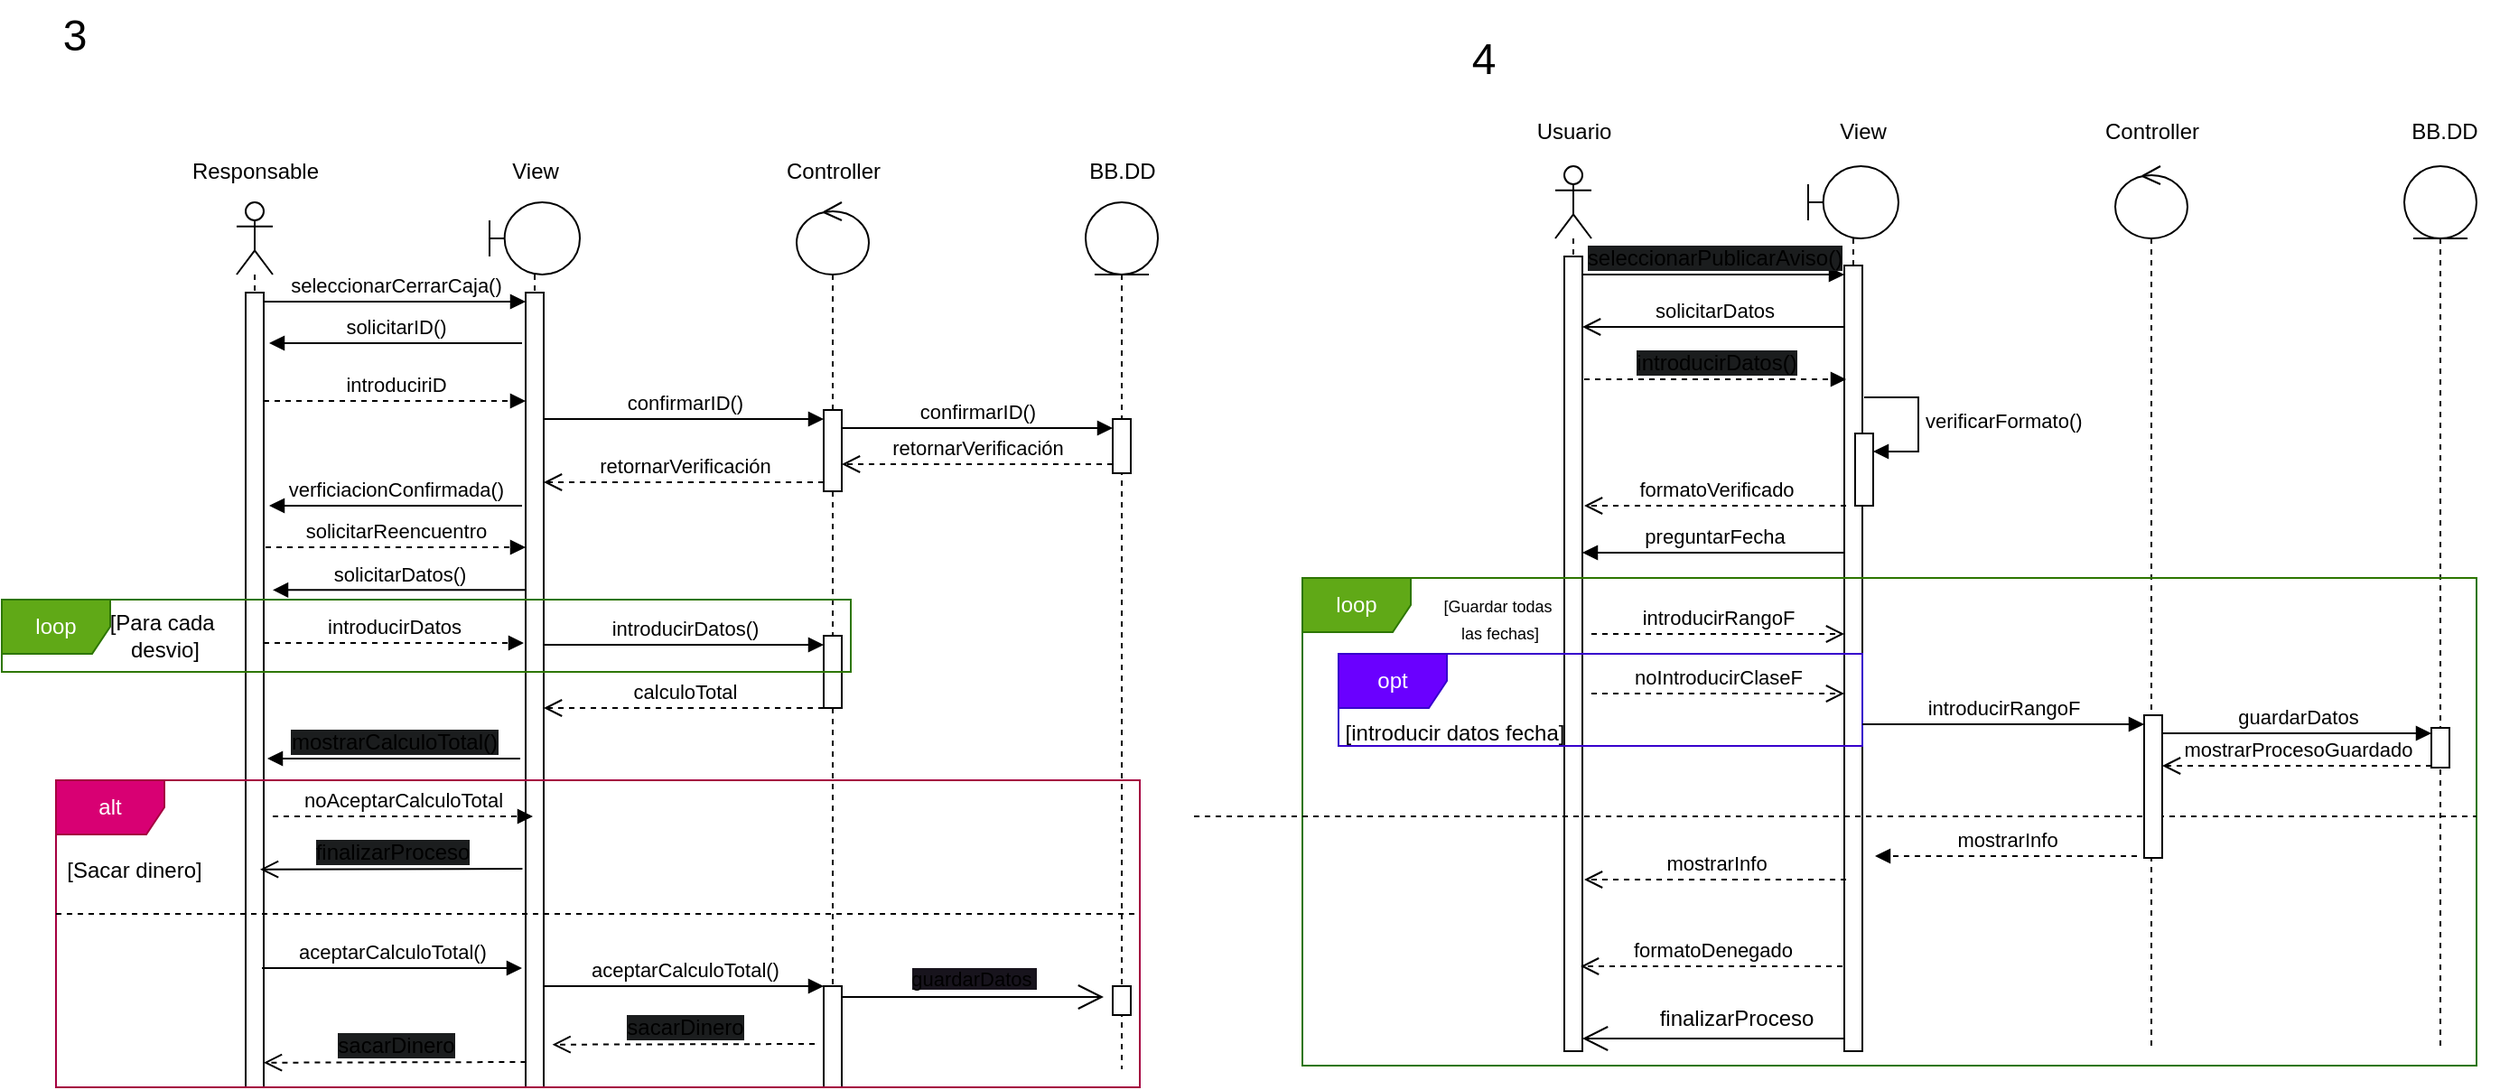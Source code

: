 <mxfile version="24.7.17">
  <diagram name="Página-1" id="bCgJ6JT6X58QRZu8vhkq">
    <mxGraphModel dx="782" dy="908" grid="1" gridSize="10" guides="1" tooltips="1" connect="1" arrows="1" fold="1" page="1" pageScale="1" pageWidth="827" pageHeight="1169" math="0" shadow="0">
      <root>
        <mxCell id="0" />
        <mxCell id="1" parent="0" />
        <mxCell id="mgjaZ6Gcmd7h5fC-XKiR-1" value="" style="shape=umlLifeline;perimeter=lifelinePerimeter;whiteSpace=wrap;html=1;container=1;dropTarget=0;collapsible=0;recursiveResize=0;outlineConnect=0;portConstraint=eastwest;newEdgeStyle={&quot;curved&quot;:0,&quot;rounded&quot;:0};participant=umlActor;" vertex="1" parent="1">
          <mxGeometry x="170" y="132" width="20" height="490" as="geometry" />
        </mxCell>
        <mxCell id="mgjaZ6Gcmd7h5fC-XKiR-5" value="" style="html=1;points=[[0,0,0,0,5],[0,1,0,0,-5],[1,0,0,0,5],[1,1,0,0,-5]];perimeter=orthogonalPerimeter;outlineConnect=0;targetShapes=umlLifeline;portConstraint=eastwest;newEdgeStyle={&quot;curved&quot;:0,&quot;rounded&quot;:0};" vertex="1" parent="mgjaZ6Gcmd7h5fC-XKiR-1">
          <mxGeometry x="5" y="50" width="10" height="440" as="geometry" />
        </mxCell>
        <mxCell id="mgjaZ6Gcmd7h5fC-XKiR-2" value="" style="shape=umlLifeline;perimeter=lifelinePerimeter;whiteSpace=wrap;html=1;container=1;dropTarget=0;collapsible=0;recursiveResize=0;outlineConnect=0;portConstraint=eastwest;newEdgeStyle={&quot;curved&quot;:0,&quot;rounded&quot;:0};participant=umlBoundary;" vertex="1" parent="1">
          <mxGeometry x="310" y="132" width="50" height="490" as="geometry" />
        </mxCell>
        <mxCell id="mgjaZ6Gcmd7h5fC-XKiR-15" value="" style="html=1;points=[[0,0,0,0,5],[0,1,0,0,-5],[1,0,0,0,5],[1,1,0,0,-5]];perimeter=orthogonalPerimeter;outlineConnect=0;targetShapes=umlLifeline;portConstraint=eastwest;newEdgeStyle={&quot;curved&quot;:0,&quot;rounded&quot;:0};" vertex="1" parent="mgjaZ6Gcmd7h5fC-XKiR-2">
          <mxGeometry x="20" y="50" width="10" height="440" as="geometry" />
        </mxCell>
        <mxCell id="mgjaZ6Gcmd7h5fC-XKiR-3" value="" style="shape=umlLifeline;perimeter=lifelinePerimeter;whiteSpace=wrap;html=1;container=1;dropTarget=0;collapsible=0;recursiveResize=0;outlineConnect=0;portConstraint=eastwest;newEdgeStyle={&quot;curved&quot;:0,&quot;rounded&quot;:0};participant=umlEntity;" vertex="1" parent="1">
          <mxGeometry x="640" y="132" width="40" height="480" as="geometry" />
        </mxCell>
        <mxCell id="mgjaZ6Gcmd7h5fC-XKiR-4" value="" style="shape=umlLifeline;perimeter=lifelinePerimeter;whiteSpace=wrap;html=1;container=1;dropTarget=0;collapsible=0;recursiveResize=0;outlineConnect=0;portConstraint=eastwest;newEdgeStyle={&quot;curved&quot;:0,&quot;rounded&quot;:0};participant=umlControl;" vertex="1" parent="1">
          <mxGeometry x="480" y="132" width="40" height="490" as="geometry" />
        </mxCell>
        <mxCell id="mgjaZ6Gcmd7h5fC-XKiR-35" value="" style="html=1;points=[[0,0,0,0,5],[0,1,0,0,-5],[1,0,0,0,5],[1,1,0,0,-5]];perimeter=orthogonalPerimeter;outlineConnect=0;targetShapes=umlLifeline;portConstraint=eastwest;newEdgeStyle={&quot;curved&quot;:0,&quot;rounded&quot;:0};" vertex="1" parent="mgjaZ6Gcmd7h5fC-XKiR-4">
          <mxGeometry x="15" y="240" width="10" height="40" as="geometry" />
        </mxCell>
        <mxCell id="mgjaZ6Gcmd7h5fC-XKiR-50" value="" style="html=1;points=[[0,0,0,0,5],[0,1,0,0,-5],[1,0,0,0,5],[1,1,0,0,-5]];perimeter=orthogonalPerimeter;outlineConnect=0;targetShapes=umlLifeline;portConstraint=eastwest;newEdgeStyle={&quot;curved&quot;:0,&quot;rounded&quot;:0};" vertex="1" parent="mgjaZ6Gcmd7h5fC-XKiR-4">
          <mxGeometry x="15" y="434" width="10" height="56" as="geometry" />
        </mxCell>
        <mxCell id="mgjaZ6Gcmd7h5fC-XKiR-6" value="" style="shape=umlLifeline;perimeter=lifelinePerimeter;whiteSpace=wrap;html=1;container=1;dropTarget=0;collapsible=0;recursiveResize=0;outlineConnect=0;portConstraint=eastwest;newEdgeStyle={&quot;curved&quot;:0,&quot;rounded&quot;:0};participant=umlActor;" vertex="1" parent="1">
          <mxGeometry x="900" y="112" width="20" height="490" as="geometry" />
        </mxCell>
        <mxCell id="mgjaZ6Gcmd7h5fC-XKiR-7" value="" style="html=1;points=[[0,0,0,0,5],[0,1,0,0,-5],[1,0,0,0,5],[1,1,0,0,-5]];perimeter=orthogonalPerimeter;outlineConnect=0;targetShapes=umlLifeline;portConstraint=eastwest;newEdgeStyle={&quot;curved&quot;:0,&quot;rounded&quot;:0};" vertex="1" parent="mgjaZ6Gcmd7h5fC-XKiR-6">
          <mxGeometry x="5" y="50" width="10" height="440" as="geometry" />
        </mxCell>
        <mxCell id="mgjaZ6Gcmd7h5fC-XKiR-8" value="" style="shape=umlLifeline;perimeter=lifelinePerimeter;whiteSpace=wrap;html=1;container=1;dropTarget=0;collapsible=0;recursiveResize=0;outlineConnect=0;portConstraint=eastwest;newEdgeStyle={&quot;curved&quot;:0,&quot;rounded&quot;:0};participant=umlBoundary;" vertex="1" parent="1">
          <mxGeometry x="1040" y="112" width="50" height="490" as="geometry" />
        </mxCell>
        <mxCell id="mgjaZ6Gcmd7h5fC-XKiR-75" value="" style="html=1;points=[[0,0,0,0,5],[0,1,0,0,-5],[1,0,0,0,5],[1,1,0,0,-5]];perimeter=orthogonalPerimeter;outlineConnect=0;targetShapes=umlLifeline;portConstraint=eastwest;newEdgeStyle={&quot;curved&quot;:0,&quot;rounded&quot;:0};" vertex="1" parent="mgjaZ6Gcmd7h5fC-XKiR-8">
          <mxGeometry x="20" y="55" width="10" height="435" as="geometry" />
        </mxCell>
        <mxCell id="mgjaZ6Gcmd7h5fC-XKiR-77" value="solicitarDatos" style="html=1;verticalAlign=bottom;endArrow=open;endSize=8;curved=0;rounded=0;exitX=0;exitY=1;exitDx=0;exitDy=-5;" edge="1" parent="mgjaZ6Gcmd7h5fC-XKiR-8">
          <mxGeometry relative="1" as="geometry">
            <mxPoint x="-125" y="89" as="targetPoint" />
            <mxPoint x="20" y="89" as="sourcePoint" />
          </mxGeometry>
        </mxCell>
        <mxCell id="mgjaZ6Gcmd7h5fC-XKiR-9" value="" style="shape=umlLifeline;perimeter=lifelinePerimeter;whiteSpace=wrap;html=1;container=1;dropTarget=0;collapsible=0;recursiveResize=0;outlineConnect=0;portConstraint=eastwest;newEdgeStyle={&quot;curved&quot;:0,&quot;rounded&quot;:0};participant=umlEntity;" vertex="1" parent="1">
          <mxGeometry x="1370" y="112" width="40" height="488" as="geometry" />
        </mxCell>
        <mxCell id="mgjaZ6Gcmd7h5fC-XKiR-10" value="" style="shape=umlLifeline;perimeter=lifelinePerimeter;whiteSpace=wrap;html=1;container=1;dropTarget=0;collapsible=0;recursiveResize=0;outlineConnect=0;portConstraint=eastwest;newEdgeStyle={&quot;curved&quot;:0,&quot;rounded&quot;:0};participant=umlControl;" vertex="1" parent="1">
          <mxGeometry x="1210" y="112" width="40" height="488" as="geometry" />
        </mxCell>
        <mxCell id="mgjaZ6Gcmd7h5fC-XKiR-11" value="Responsable" style="text;html=1;align=center;verticalAlign=middle;resizable=0;points=[];autosize=1;strokeColor=none;fillColor=none;" vertex="1" parent="1">
          <mxGeometry x="135" y="100" width="90" height="30" as="geometry" />
        </mxCell>
        <mxCell id="mgjaZ6Gcmd7h5fC-XKiR-12" value="View" style="text;html=1;align=center;verticalAlign=middle;resizable=0;points=[];autosize=1;strokeColor=none;fillColor=none;" vertex="1" parent="1">
          <mxGeometry x="310" y="100" width="50" height="30" as="geometry" />
        </mxCell>
        <mxCell id="mgjaZ6Gcmd7h5fC-XKiR-13" value="Controller" style="text;html=1;align=center;verticalAlign=middle;resizable=0;points=[];autosize=1;strokeColor=none;fillColor=none;" vertex="1" parent="1">
          <mxGeometry x="460" y="100" width="80" height="30" as="geometry" />
        </mxCell>
        <mxCell id="mgjaZ6Gcmd7h5fC-XKiR-14" value="BB.DD" style="text;html=1;align=center;verticalAlign=middle;resizable=0;points=[];autosize=1;strokeColor=none;fillColor=none;" vertex="1" parent="1">
          <mxGeometry x="630" y="100" width="60" height="30" as="geometry" />
        </mxCell>
        <mxCell id="mgjaZ6Gcmd7h5fC-XKiR-16" value="seleccionarCerrarCaja()" style="html=1;verticalAlign=bottom;endArrow=block;curved=0;rounded=0;entryX=0;entryY=0;entryDx=0;entryDy=5;exitX=1;exitY=0;exitDx=0;exitDy=5;exitPerimeter=0;" edge="1" target="mgjaZ6Gcmd7h5fC-XKiR-15" parent="1" source="mgjaZ6Gcmd7h5fC-XKiR-5">
          <mxGeometry relative="1" as="geometry">
            <mxPoint x="190" y="192" as="sourcePoint" />
          </mxGeometry>
        </mxCell>
        <mxCell id="mgjaZ6Gcmd7h5fC-XKiR-18" value="introduciriD" style="html=1;verticalAlign=bottom;endArrow=block;curved=0;rounded=0;entryX=0;entryY=0;entryDx=0;entryDy=5;dashed=1;" edge="1" parent="1" source="mgjaZ6Gcmd7h5fC-XKiR-5">
          <mxGeometry relative="1" as="geometry">
            <mxPoint x="190" y="242" as="sourcePoint" />
            <mxPoint x="330" y="242" as="targetPoint" />
          </mxGeometry>
        </mxCell>
        <mxCell id="mgjaZ6Gcmd7h5fC-XKiR-19" value="" style="html=1;points=[[0,0,0,0,5],[0,1,0,0,-5],[1,0,0,0,5],[1,1,0,0,-5]];perimeter=orthogonalPerimeter;outlineConnect=0;targetShapes=umlLifeline;portConstraint=eastwest;newEdgeStyle={&quot;curved&quot;:0,&quot;rounded&quot;:0};" vertex="1" parent="1">
          <mxGeometry x="495" y="247" width="10" height="45" as="geometry" />
        </mxCell>
        <mxCell id="mgjaZ6Gcmd7h5fC-XKiR-20" value="confirmarID()" style="html=1;verticalAlign=bottom;endArrow=block;curved=0;rounded=0;entryX=0;entryY=0;entryDx=0;entryDy=5;" edge="1" target="mgjaZ6Gcmd7h5fC-XKiR-19" parent="1" source="mgjaZ6Gcmd7h5fC-XKiR-15">
          <mxGeometry relative="1" as="geometry">
            <mxPoint x="425" y="252" as="sourcePoint" />
          </mxGeometry>
        </mxCell>
        <mxCell id="mgjaZ6Gcmd7h5fC-XKiR-21" value="retornarVerificación" style="html=1;verticalAlign=bottom;endArrow=open;dashed=1;endSize=8;curved=0;rounded=0;exitX=0;exitY=1;exitDx=0;exitDy=-5;" edge="1" source="mgjaZ6Gcmd7h5fC-XKiR-19" parent="1" target="mgjaZ6Gcmd7h5fC-XKiR-15">
          <mxGeometry relative="1" as="geometry">
            <mxPoint x="425" y="322" as="targetPoint" />
          </mxGeometry>
        </mxCell>
        <mxCell id="mgjaZ6Gcmd7h5fC-XKiR-22" value="" style="html=1;points=[[0,0,0,0,5],[0,1,0,0,-5],[1,0,0,0,5],[1,1,0,0,-5]];perimeter=orthogonalPerimeter;outlineConnect=0;targetShapes=umlLifeline;portConstraint=eastwest;newEdgeStyle={&quot;curved&quot;:0,&quot;rounded&quot;:0};" vertex="1" parent="1">
          <mxGeometry x="655" y="252" width="10" height="30" as="geometry" />
        </mxCell>
        <mxCell id="mgjaZ6Gcmd7h5fC-XKiR-23" value="confirmarID()" style="html=1;verticalAlign=bottom;endArrow=block;curved=0;rounded=0;entryX=0;entryY=0;entryDx=0;entryDy=5;" edge="1" target="mgjaZ6Gcmd7h5fC-XKiR-22" parent="1" source="mgjaZ6Gcmd7h5fC-XKiR-19">
          <mxGeometry relative="1" as="geometry">
            <mxPoint x="585" y="257" as="sourcePoint" />
          </mxGeometry>
        </mxCell>
        <mxCell id="mgjaZ6Gcmd7h5fC-XKiR-24" value="retornarVerificación" style="html=1;verticalAlign=bottom;endArrow=open;dashed=1;endSize=8;curved=0;rounded=0;exitX=0;exitY=1;exitDx=0;exitDy=-5;" edge="1" source="mgjaZ6Gcmd7h5fC-XKiR-22" parent="1" target="mgjaZ6Gcmd7h5fC-XKiR-19">
          <mxGeometry relative="1" as="geometry">
            <mxPoint x="585" y="327" as="targetPoint" />
          </mxGeometry>
        </mxCell>
        <mxCell id="mgjaZ6Gcmd7h5fC-XKiR-29" value="solicitarReencuentro" style="html=1;verticalAlign=bottom;endArrow=block;curved=0;rounded=0;dashed=1;" edge="1" parent="1">
          <mxGeometry relative="1" as="geometry">
            <mxPoint x="186" y="323" as="sourcePoint" />
            <mxPoint x="330" y="323" as="targetPoint" />
          </mxGeometry>
        </mxCell>
        <mxCell id="mgjaZ6Gcmd7h5fC-XKiR-32" value="introducirDatos" style="html=1;verticalAlign=bottom;endArrow=block;curved=0;rounded=0;dashed=1;" edge="1" parent="1">
          <mxGeometry relative="1" as="geometry">
            <mxPoint x="185" y="376" as="sourcePoint" />
            <mxPoint x="329" y="376" as="targetPoint" />
          </mxGeometry>
        </mxCell>
        <mxCell id="mgjaZ6Gcmd7h5fC-XKiR-33" value="loop" style="shape=umlFrame;whiteSpace=wrap;html=1;pointerEvents=0;fillColor=#60a917;fontColor=#ffffff;strokeColor=#2D7600;" vertex="1" parent="1">
          <mxGeometry x="40" y="352" width="470" height="40" as="geometry" />
        </mxCell>
        <mxCell id="mgjaZ6Gcmd7h5fC-XKiR-34" value="[Para cada&amp;nbsp;&lt;div&gt;desvio]&lt;/div&gt;" style="text;html=1;align=center;verticalAlign=middle;resizable=0;points=[];autosize=1;strokeColor=none;fillColor=none;" vertex="1" parent="1">
          <mxGeometry x="90" y="352" width="80" height="40" as="geometry" />
        </mxCell>
        <mxCell id="mgjaZ6Gcmd7h5fC-XKiR-36" value="introducirDatos()" style="html=1;verticalAlign=bottom;endArrow=block;curved=0;rounded=0;entryX=0;entryY=0;entryDx=0;entryDy=5;" edge="1" target="mgjaZ6Gcmd7h5fC-XKiR-35" parent="1">
          <mxGeometry relative="1" as="geometry">
            <mxPoint x="340" y="377" as="sourcePoint" />
          </mxGeometry>
        </mxCell>
        <mxCell id="mgjaZ6Gcmd7h5fC-XKiR-37" value="calculoTotal" style="html=1;verticalAlign=bottom;endArrow=open;dashed=1;endSize=8;curved=0;rounded=0;exitX=0;exitY=1;exitDx=0;exitDy=-5;" edge="1" parent="1">
          <mxGeometry relative="1" as="geometry">
            <mxPoint x="340" y="412" as="targetPoint" />
            <mxPoint x="495" y="412" as="sourcePoint" />
          </mxGeometry>
        </mxCell>
        <mxCell id="mgjaZ6Gcmd7h5fC-XKiR-42" value="alt" style="shape=umlFrame;whiteSpace=wrap;html=1;pointerEvents=0;fillColor=#d80073;fontColor=#ffffff;strokeColor=#A50040;" vertex="1" parent="1">
          <mxGeometry x="70" y="452" width="600" height="170" as="geometry" />
        </mxCell>
        <mxCell id="mgjaZ6Gcmd7h5fC-XKiR-48" value="aceptarCalculoTotal()" style="html=1;verticalAlign=bottom;endArrow=block;curved=0;rounded=0;" edge="1" parent="1">
          <mxGeometry relative="1" as="geometry">
            <mxPoint x="184" y="556" as="sourcePoint" />
            <mxPoint x="328" y="556" as="targetPoint" />
          </mxGeometry>
        </mxCell>
        <mxCell id="mgjaZ6Gcmd7h5fC-XKiR-49" value="aceptarCalculoTotal()" style="html=1;verticalAlign=bottom;endArrow=block;curved=0;rounded=0;" edge="1" parent="1" target="mgjaZ6Gcmd7h5fC-XKiR-50">
          <mxGeometry relative="1" as="geometry">
            <mxPoint x="340" y="566" as="sourcePoint" />
            <mxPoint x="484" y="566" as="targetPoint" />
          </mxGeometry>
        </mxCell>
        <mxCell id="mgjaZ6Gcmd7h5fC-XKiR-60" value="noAceptarCalculoTotal" style="html=1;verticalAlign=bottom;endArrow=block;curved=0;rounded=0;dashed=1;" edge="1" parent="1">
          <mxGeometry relative="1" as="geometry">
            <mxPoint x="190" y="472" as="sourcePoint" />
            <mxPoint x="334" y="472" as="targetPoint" />
          </mxGeometry>
        </mxCell>
        <mxCell id="mgjaZ6Gcmd7h5fC-XKiR-62" value="&lt;span style=&quot;font-size: 12px; background-color: rgb(27, 29, 30);&quot;&gt;finalizarProceso&lt;/span&gt;" style="html=1;verticalAlign=bottom;endArrow=open;endSize=8;curved=0;rounded=0;exitX=0;exitY=1;exitDx=0;exitDy=-5;" edge="1" parent="1">
          <mxGeometry relative="1" as="geometry">
            <mxPoint x="183" y="501.36" as="targetPoint" />
            <mxPoint x="328.21" y="501" as="sourcePoint" />
          </mxGeometry>
        </mxCell>
        <mxCell id="mgjaZ6Gcmd7h5fC-XKiR-63" value="" style="endArrow=open;endFill=1;endSize=12;html=1;rounded=0;" edge="1" parent="1">
          <mxGeometry width="160" relative="1" as="geometry">
            <mxPoint x="505" y="572" as="sourcePoint" />
            <mxPoint x="650" y="572" as="targetPoint" />
          </mxGeometry>
        </mxCell>
        <mxCell id="mgjaZ6Gcmd7h5fC-XKiR-64" value="&lt;span style=&quot;font-size: 11px; background-color: rgb(24, 20, 29);&quot;&gt;guardarDatos&amp;nbsp;&lt;/span&gt;" style="text;html=1;align=center;verticalAlign=middle;resizable=0;points=[];autosize=1;strokeColor=none;fillColor=none;" vertex="1" parent="1">
          <mxGeometry x="533" y="547" width="90" height="30" as="geometry" />
        </mxCell>
        <mxCell id="mgjaZ6Gcmd7h5fC-XKiR-53" value="" style="html=1;points=[[0,0,0,0,5],[0,1,0,0,-5],[1,0,0,0,5],[1,1,0,0,-5]];perimeter=orthogonalPerimeter;outlineConnect=0;targetShapes=umlLifeline;portConstraint=eastwest;newEdgeStyle={&quot;curved&quot;:0,&quot;rounded&quot;:0};" vertex="1" parent="1">
          <mxGeometry x="655" y="566" width="10" height="16" as="geometry" />
        </mxCell>
        <mxCell id="mgjaZ6Gcmd7h5fC-XKiR-65" value="&lt;span style=&quot;font-size: 12px; background-color: rgb(27, 29, 30);&quot;&gt;sacarDinero&lt;/span&gt;" style="html=1;verticalAlign=bottom;endArrow=open;dashed=1;endSize=8;curved=0;rounded=0;exitX=0;exitY=1;exitDx=0;exitDy=-5;" edge="1" parent="1">
          <mxGeometry relative="1" as="geometry">
            <mxPoint x="344.79" y="598.36" as="targetPoint" />
            <mxPoint x="490.0" y="598" as="sourcePoint" />
          </mxGeometry>
        </mxCell>
        <mxCell id="mgjaZ6Gcmd7h5fC-XKiR-66" value="&lt;span style=&quot;font-size: 12px; background-color: rgb(27, 29, 30);&quot;&gt;sacarDinero&lt;/span&gt;" style="html=1;verticalAlign=bottom;endArrow=open;dashed=1;endSize=8;curved=0;rounded=0;exitX=0;exitY=1;exitDx=0;exitDy=-5;" edge="1" parent="1">
          <mxGeometry relative="1" as="geometry">
            <mxPoint x="185" y="608.36" as="targetPoint" />
            <mxPoint x="330.21" y="608" as="sourcePoint" />
          </mxGeometry>
        </mxCell>
        <mxCell id="mgjaZ6Gcmd7h5fC-XKiR-67" value="" style="line;strokeWidth=1;fillColor=none;align=left;verticalAlign=middle;spacingTop=-1;spacingLeft=3;spacingRight=3;rotatable=0;labelPosition=right;points=[];portConstraint=eastwest;strokeColor=inherit;dashed=1;" vertex="1" parent="1">
          <mxGeometry x="70" y="522" width="600" height="8" as="geometry" />
        </mxCell>
        <mxCell id="mgjaZ6Gcmd7h5fC-XKiR-68" value="&lt;font style=&quot;font-size: 24px;&quot;&gt;3&lt;/font&gt;" style="text;html=1;align=center;verticalAlign=middle;resizable=0;points=[];autosize=1;strokeColor=none;fillColor=none;" vertex="1" parent="1">
          <mxGeometry x="60" y="20" width="40" height="40" as="geometry" />
        </mxCell>
        <mxCell id="mgjaZ6Gcmd7h5fC-XKiR-70" value="&lt;font style=&quot;font-size: 24px;&quot;&gt;4&lt;/font&gt;" style="text;html=1;align=center;verticalAlign=middle;resizable=0;points=[];autosize=1;strokeColor=none;fillColor=none;" vertex="1" parent="1">
          <mxGeometry x="840" y="33" width="40" height="40" as="geometry" />
        </mxCell>
        <mxCell id="mgjaZ6Gcmd7h5fC-XKiR-71" value="Usuario" style="text;html=1;align=center;verticalAlign=middle;resizable=0;points=[];autosize=1;strokeColor=none;fillColor=none;" vertex="1" parent="1">
          <mxGeometry x="880" y="78" width="60" height="30" as="geometry" />
        </mxCell>
        <mxCell id="mgjaZ6Gcmd7h5fC-XKiR-72" value="View" style="text;html=1;align=center;verticalAlign=middle;resizable=0;points=[];autosize=1;strokeColor=none;fillColor=none;" vertex="1" parent="1">
          <mxGeometry x="1045" y="78" width="50" height="30" as="geometry" />
        </mxCell>
        <mxCell id="mgjaZ6Gcmd7h5fC-XKiR-73" value="Controller" style="text;html=1;align=center;verticalAlign=middle;resizable=0;points=[];autosize=1;strokeColor=none;fillColor=none;" vertex="1" parent="1">
          <mxGeometry x="1190" y="78" width="80" height="30" as="geometry" />
        </mxCell>
        <mxCell id="mgjaZ6Gcmd7h5fC-XKiR-74" value="BB.DD" style="text;html=1;align=center;verticalAlign=middle;resizable=0;points=[];autosize=1;strokeColor=none;fillColor=none;" vertex="1" parent="1">
          <mxGeometry x="1362" y="78" width="60" height="30" as="geometry" />
        </mxCell>
        <mxCell id="mgjaZ6Gcmd7h5fC-XKiR-76" value="&lt;span style=&quot;font-size: 12px; background-color: rgb(27, 29, 30);&quot;&gt;seleccionarPublicarAviso()&lt;/span&gt;" style="html=1;verticalAlign=bottom;endArrow=block;curved=0;rounded=0;entryX=0;entryY=0;entryDx=0;entryDy=5;" edge="1" target="mgjaZ6Gcmd7h5fC-XKiR-75" parent="1" source="mgjaZ6Gcmd7h5fC-XKiR-7">
          <mxGeometry relative="1" as="geometry">
            <mxPoint x="920" y="170" as="sourcePoint" />
          </mxGeometry>
        </mxCell>
        <mxCell id="mgjaZ6Gcmd7h5fC-XKiR-78" value="&lt;span style=&quot;font-size: 12px; background-color: rgb(27, 29, 30);&quot;&gt;introducirDatos()&lt;/span&gt;" style="html=1;verticalAlign=bottom;endArrow=block;curved=0;rounded=0;entryX=0;entryY=0;entryDx=0;entryDy=5;dashed=1;" edge="1" parent="1">
          <mxGeometry relative="1" as="geometry">
            <mxPoint x="916" y="230" as="sourcePoint" />
            <mxPoint x="1061" y="230" as="targetPoint" />
          </mxGeometry>
        </mxCell>
        <mxCell id="mgjaZ6Gcmd7h5fC-XKiR-79" value="" style="html=1;points=[[0,0,0,0,5],[0,1,0,0,-5],[1,0,0,0,5],[1,1,0,0,-5]];perimeter=orthogonalPerimeter;outlineConnect=0;targetShapes=umlLifeline;portConstraint=eastwest;newEdgeStyle={&quot;curved&quot;:0,&quot;rounded&quot;:0};" vertex="1" parent="1">
          <mxGeometry x="1066" y="260" width="10" height="40" as="geometry" />
        </mxCell>
        <mxCell id="mgjaZ6Gcmd7h5fC-XKiR-80" value="verificarFormato()" style="html=1;align=left;spacingLeft=2;endArrow=block;rounded=0;edgeStyle=orthogonalEdgeStyle;curved=0;rounded=0;" edge="1" target="mgjaZ6Gcmd7h5fC-XKiR-79" parent="1">
          <mxGeometry relative="1" as="geometry">
            <mxPoint x="1071" y="240" as="sourcePoint" />
            <Array as="points">
              <mxPoint x="1101" y="270" />
            </Array>
          </mxGeometry>
        </mxCell>
        <mxCell id="mgjaZ6Gcmd7h5fC-XKiR-82" value="formatoVerificado" style="html=1;verticalAlign=bottom;endArrow=open;dashed=1;endSize=8;curved=0;rounded=0;exitX=0;exitY=1;exitDx=0;exitDy=-5;" edge="1" parent="1">
          <mxGeometry relative="1" as="geometry">
            <mxPoint x="916" y="300" as="targetPoint" />
            <mxPoint x="1061" y="300" as="sourcePoint" />
          </mxGeometry>
        </mxCell>
        <mxCell id="mgjaZ6Gcmd7h5fC-XKiR-84" value="preguntarFecha" style="html=1;verticalAlign=bottom;endArrow=block;curved=0;rounded=0;" edge="1" parent="1">
          <mxGeometry relative="1" as="geometry">
            <mxPoint x="1060" y="326" as="sourcePoint" />
            <mxPoint x="915" y="326" as="targetPoint" />
          </mxGeometry>
        </mxCell>
        <mxCell id="mgjaZ6Gcmd7h5fC-XKiR-97" value="loop" style="shape=umlFrame;whiteSpace=wrap;html=1;pointerEvents=0;fillColor=#60a917;fontColor=#ffffff;strokeColor=#2D7600;" vertex="1" parent="1">
          <mxGeometry x="760" y="340" width="650" height="270" as="geometry" />
        </mxCell>
        <mxCell id="mgjaZ6Gcmd7h5fC-XKiR-100" value="[Sacar dinero]" style="text;html=1;align=center;verticalAlign=middle;resizable=0;points=[];autosize=1;strokeColor=none;fillColor=none;" vertex="1" parent="1">
          <mxGeometry x="63" y="487" width="100" height="30" as="geometry" />
        </mxCell>
        <mxCell id="mgjaZ6Gcmd7h5fC-XKiR-102" value="&lt;font style=&quot;font-size: 9px;&quot;&gt;[Guardar todas&amp;nbsp;&lt;/font&gt;&lt;div&gt;&lt;font style=&quot;font-size: 9px;&quot;&gt;las fechas]&lt;/font&gt;&lt;/div&gt;" style="text;html=1;align=center;verticalAlign=middle;resizable=0;points=[];autosize=1;strokeColor=none;fillColor=none;" vertex="1" parent="1">
          <mxGeometry x="824" y="342" width="90" height="40" as="geometry" />
        </mxCell>
        <mxCell id="mgjaZ6Gcmd7h5fC-XKiR-108" value="" style="line;strokeWidth=1;fillColor=none;align=left;verticalAlign=middle;spacingTop=-1;spacingLeft=3;spacingRight=3;rotatable=0;labelPosition=right;points=[];portConstraint=eastwest;strokeColor=inherit;dashed=1;" vertex="1" parent="1">
          <mxGeometry x="700" y="468" width="710" height="8" as="geometry" />
        </mxCell>
        <mxCell id="mgjaZ6Gcmd7h5fC-XKiR-154" value="solicitarID()" style="html=1;verticalAlign=bottom;endArrow=block;curved=0;rounded=0;" edge="1" parent="1">
          <mxGeometry relative="1" as="geometry">
            <mxPoint x="328" y="210" as="sourcePoint" />
            <mxPoint x="188" y="210" as="targetPoint" />
          </mxGeometry>
        </mxCell>
        <mxCell id="mgjaZ6Gcmd7h5fC-XKiR-156" value="verficiacionConfirmada()" style="html=1;verticalAlign=bottom;endArrow=block;curved=0;rounded=0;" edge="1" parent="1">
          <mxGeometry relative="1" as="geometry">
            <mxPoint x="328" y="300" as="sourcePoint" />
            <mxPoint x="188" y="300" as="targetPoint" />
          </mxGeometry>
        </mxCell>
        <mxCell id="mgjaZ6Gcmd7h5fC-XKiR-157" value="solicitarDatos()" style="html=1;verticalAlign=bottom;endArrow=block;curved=0;rounded=0;" edge="1" parent="1">
          <mxGeometry relative="1" as="geometry">
            <mxPoint x="330" y="346.64" as="sourcePoint" />
            <mxPoint x="190" y="346.64" as="targetPoint" />
          </mxGeometry>
        </mxCell>
        <mxCell id="mgjaZ6Gcmd7h5fC-XKiR-158" value="&lt;span style=&quot;font-size: 12px; background-color: rgb(27, 29, 30);&quot;&gt;mostrarCalculoTotal()&lt;/span&gt;" style="html=1;verticalAlign=bottom;endArrow=block;curved=0;rounded=0;" edge="1" parent="1">
          <mxGeometry relative="1" as="geometry">
            <mxPoint x="327" y="440" as="sourcePoint" />
            <mxPoint x="187" y="440" as="targetPoint" />
          </mxGeometry>
        </mxCell>
        <mxCell id="mgjaZ6Gcmd7h5fC-XKiR-94" value="" style="html=1;points=[[0,0,0,0,5],[0,1,0,0,-5],[1,0,0,0,5],[1,1,0,0,-5]];perimeter=orthogonalPerimeter;outlineConnect=0;targetShapes=umlLifeline;portConstraint=eastwest;newEdgeStyle={&quot;curved&quot;:0,&quot;rounded&quot;:0};" vertex="1" parent="1">
          <mxGeometry x="1385" y="423" width="10" height="22" as="geometry" />
        </mxCell>
        <mxCell id="mgjaZ6Gcmd7h5fC-XKiR-89" value="" style="html=1;points=[[0,0,0,0,5],[0,1,0,0,-5],[1,0,0,0,5],[1,1,0,0,-5]];perimeter=orthogonalPerimeter;outlineConnect=0;targetShapes=umlLifeline;portConstraint=eastwest;newEdgeStyle={&quot;curved&quot;:0,&quot;rounded&quot;:0};" vertex="1" parent="1">
          <mxGeometry x="1226" y="416" width="10" height="79" as="geometry" />
        </mxCell>
        <mxCell id="mgjaZ6Gcmd7h5fC-XKiR-81" value="opt" style="shape=umlFrame;whiteSpace=wrap;html=1;pointerEvents=0;fillColor=#6a00ff;fontColor=#ffffff;strokeColor=#3700CC;" vertex="1" parent="1">
          <mxGeometry x="780" y="382" width="290" height="51" as="geometry" />
        </mxCell>
        <mxCell id="mgjaZ6Gcmd7h5fC-XKiR-86" value="introducirRangoF" style="html=1;verticalAlign=bottom;endArrow=open;dashed=1;endSize=8;curved=0;rounded=0;exitX=1;exitY=1;exitDx=0;exitDy=-5;" edge="1" parent="1">
          <mxGeometry relative="1" as="geometry">
            <mxPoint x="1060" y="371" as="targetPoint" />
            <mxPoint x="920" y="371" as="sourcePoint" />
          </mxGeometry>
        </mxCell>
        <mxCell id="mgjaZ6Gcmd7h5fC-XKiR-87" value="noIntroducirClaseF" style="html=1;verticalAlign=bottom;endArrow=open;dashed=1;endSize=8;curved=0;rounded=0;exitX=1;exitY=1;exitDx=0;exitDy=-5;" edge="1" parent="1">
          <mxGeometry relative="1" as="geometry">
            <mxPoint x="1060" y="404" as="targetPoint" />
            <mxPoint x="920" y="404" as="sourcePoint" />
          </mxGeometry>
        </mxCell>
        <mxCell id="mgjaZ6Gcmd7h5fC-XKiR-88" value="formatoDenegado" style="html=1;verticalAlign=bottom;endArrow=open;dashed=1;endSize=8;curved=0;rounded=0;exitX=0;exitY=1;exitDx=0;exitDy=-5;" edge="1" parent="1">
          <mxGeometry relative="1" as="geometry">
            <mxPoint x="914" y="555" as="targetPoint" />
            <mxPoint x="1059" y="555" as="sourcePoint" />
          </mxGeometry>
        </mxCell>
        <mxCell id="mgjaZ6Gcmd7h5fC-XKiR-90" value="introducirRangoF" style="html=1;verticalAlign=bottom;endArrow=block;curved=0;rounded=0;entryX=0;entryY=0;entryDx=0;entryDy=5;" edge="1" target="mgjaZ6Gcmd7h5fC-XKiR-89" parent="1">
          <mxGeometry relative="1" as="geometry">
            <mxPoint x="1070.0" y="421" as="sourcePoint" />
          </mxGeometry>
        </mxCell>
        <mxCell id="mgjaZ6Gcmd7h5fC-XKiR-96" value="mostrarProcesoGuardado" style="html=1;verticalAlign=bottom;endArrow=open;dashed=1;endSize=8;curved=0;rounded=0;exitX=0;exitY=1;exitDx=0;exitDy=-5;" edge="1" parent="1">
          <mxGeometry relative="1" as="geometry">
            <mxPoint x="1236" y="444" as="targetPoint" />
            <mxPoint x="1385.0" y="444" as="sourcePoint" />
          </mxGeometry>
        </mxCell>
        <mxCell id="mgjaZ6Gcmd7h5fC-XKiR-95" value="guardarDatos" style="html=1;verticalAlign=bottom;endArrow=block;curved=0;rounded=0;entryX=0;entryY=0;entryDx=0;entryDy=5;" edge="1" parent="1">
          <mxGeometry relative="1" as="geometry">
            <mxPoint x="1236" y="426.0" as="sourcePoint" />
            <mxPoint x="1385.0" y="426.0" as="targetPoint" />
          </mxGeometry>
        </mxCell>
        <mxCell id="mgjaZ6Gcmd7h5fC-XKiR-99" value="&lt;span style=&quot;font-size: 11px;&quot;&gt;&amp;nbsp;&lt;/span&gt;" style="text;html=1;align=center;verticalAlign=middle;resizable=0;points=[];autosize=1;strokeColor=none;fillColor=none;" vertex="1" parent="1">
          <mxGeometry x="825" y="491" width="30" height="30" as="geometry" />
        </mxCell>
        <mxCell id="mgjaZ6Gcmd7h5fC-XKiR-103" value="mostrarInfo" style="html=1;verticalAlign=bottom;endArrow=block;curved=0;rounded=0;dashed=1;" edge="1" parent="1">
          <mxGeometry relative="1" as="geometry">
            <mxPoint x="1222" y="494" as="sourcePoint" />
            <mxPoint x="1077" y="494" as="targetPoint" />
          </mxGeometry>
        </mxCell>
        <mxCell id="mgjaZ6Gcmd7h5fC-XKiR-106" value="mostrarInfo" style="html=1;verticalAlign=bottom;endArrow=open;dashed=1;endSize=8;curved=0;rounded=0;exitX=0;exitY=1;exitDx=0;exitDy=-5;" edge="1" parent="1">
          <mxGeometry relative="1" as="geometry">
            <mxPoint x="916" y="507" as="targetPoint" />
            <mxPoint x="1061" y="507" as="sourcePoint" />
          </mxGeometry>
        </mxCell>
        <mxCell id="mgjaZ6Gcmd7h5fC-XKiR-109" value="" style="endArrow=open;endFill=1;endSize=12;html=1;rounded=0;" edge="1" parent="1">
          <mxGeometry width="160" relative="1" as="geometry">
            <mxPoint x="1060.0" y="595" as="sourcePoint" />
            <mxPoint x="915" y="595" as="targetPoint" />
            <Array as="points">
              <mxPoint x="1020" y="595" />
            </Array>
          </mxGeometry>
        </mxCell>
        <mxCell id="mgjaZ6Gcmd7h5fC-XKiR-110" value="finalizarProceso" style="text;html=1;align=center;verticalAlign=middle;resizable=0;points=[];autosize=1;strokeColor=none;fillColor=none;" vertex="1" parent="1">
          <mxGeometry x="945" y="569" width="110" height="30" as="geometry" />
        </mxCell>
        <mxCell id="mgjaZ6Gcmd7h5fC-XKiR-111" value="[introducir datos fecha]" style="text;html=1;align=center;verticalAlign=middle;resizable=0;points=[];autosize=1;strokeColor=none;fillColor=none;" vertex="1" parent="1">
          <mxGeometry x="774" y="411" width="140" height="30" as="geometry" />
        </mxCell>
      </root>
    </mxGraphModel>
  </diagram>
</mxfile>
